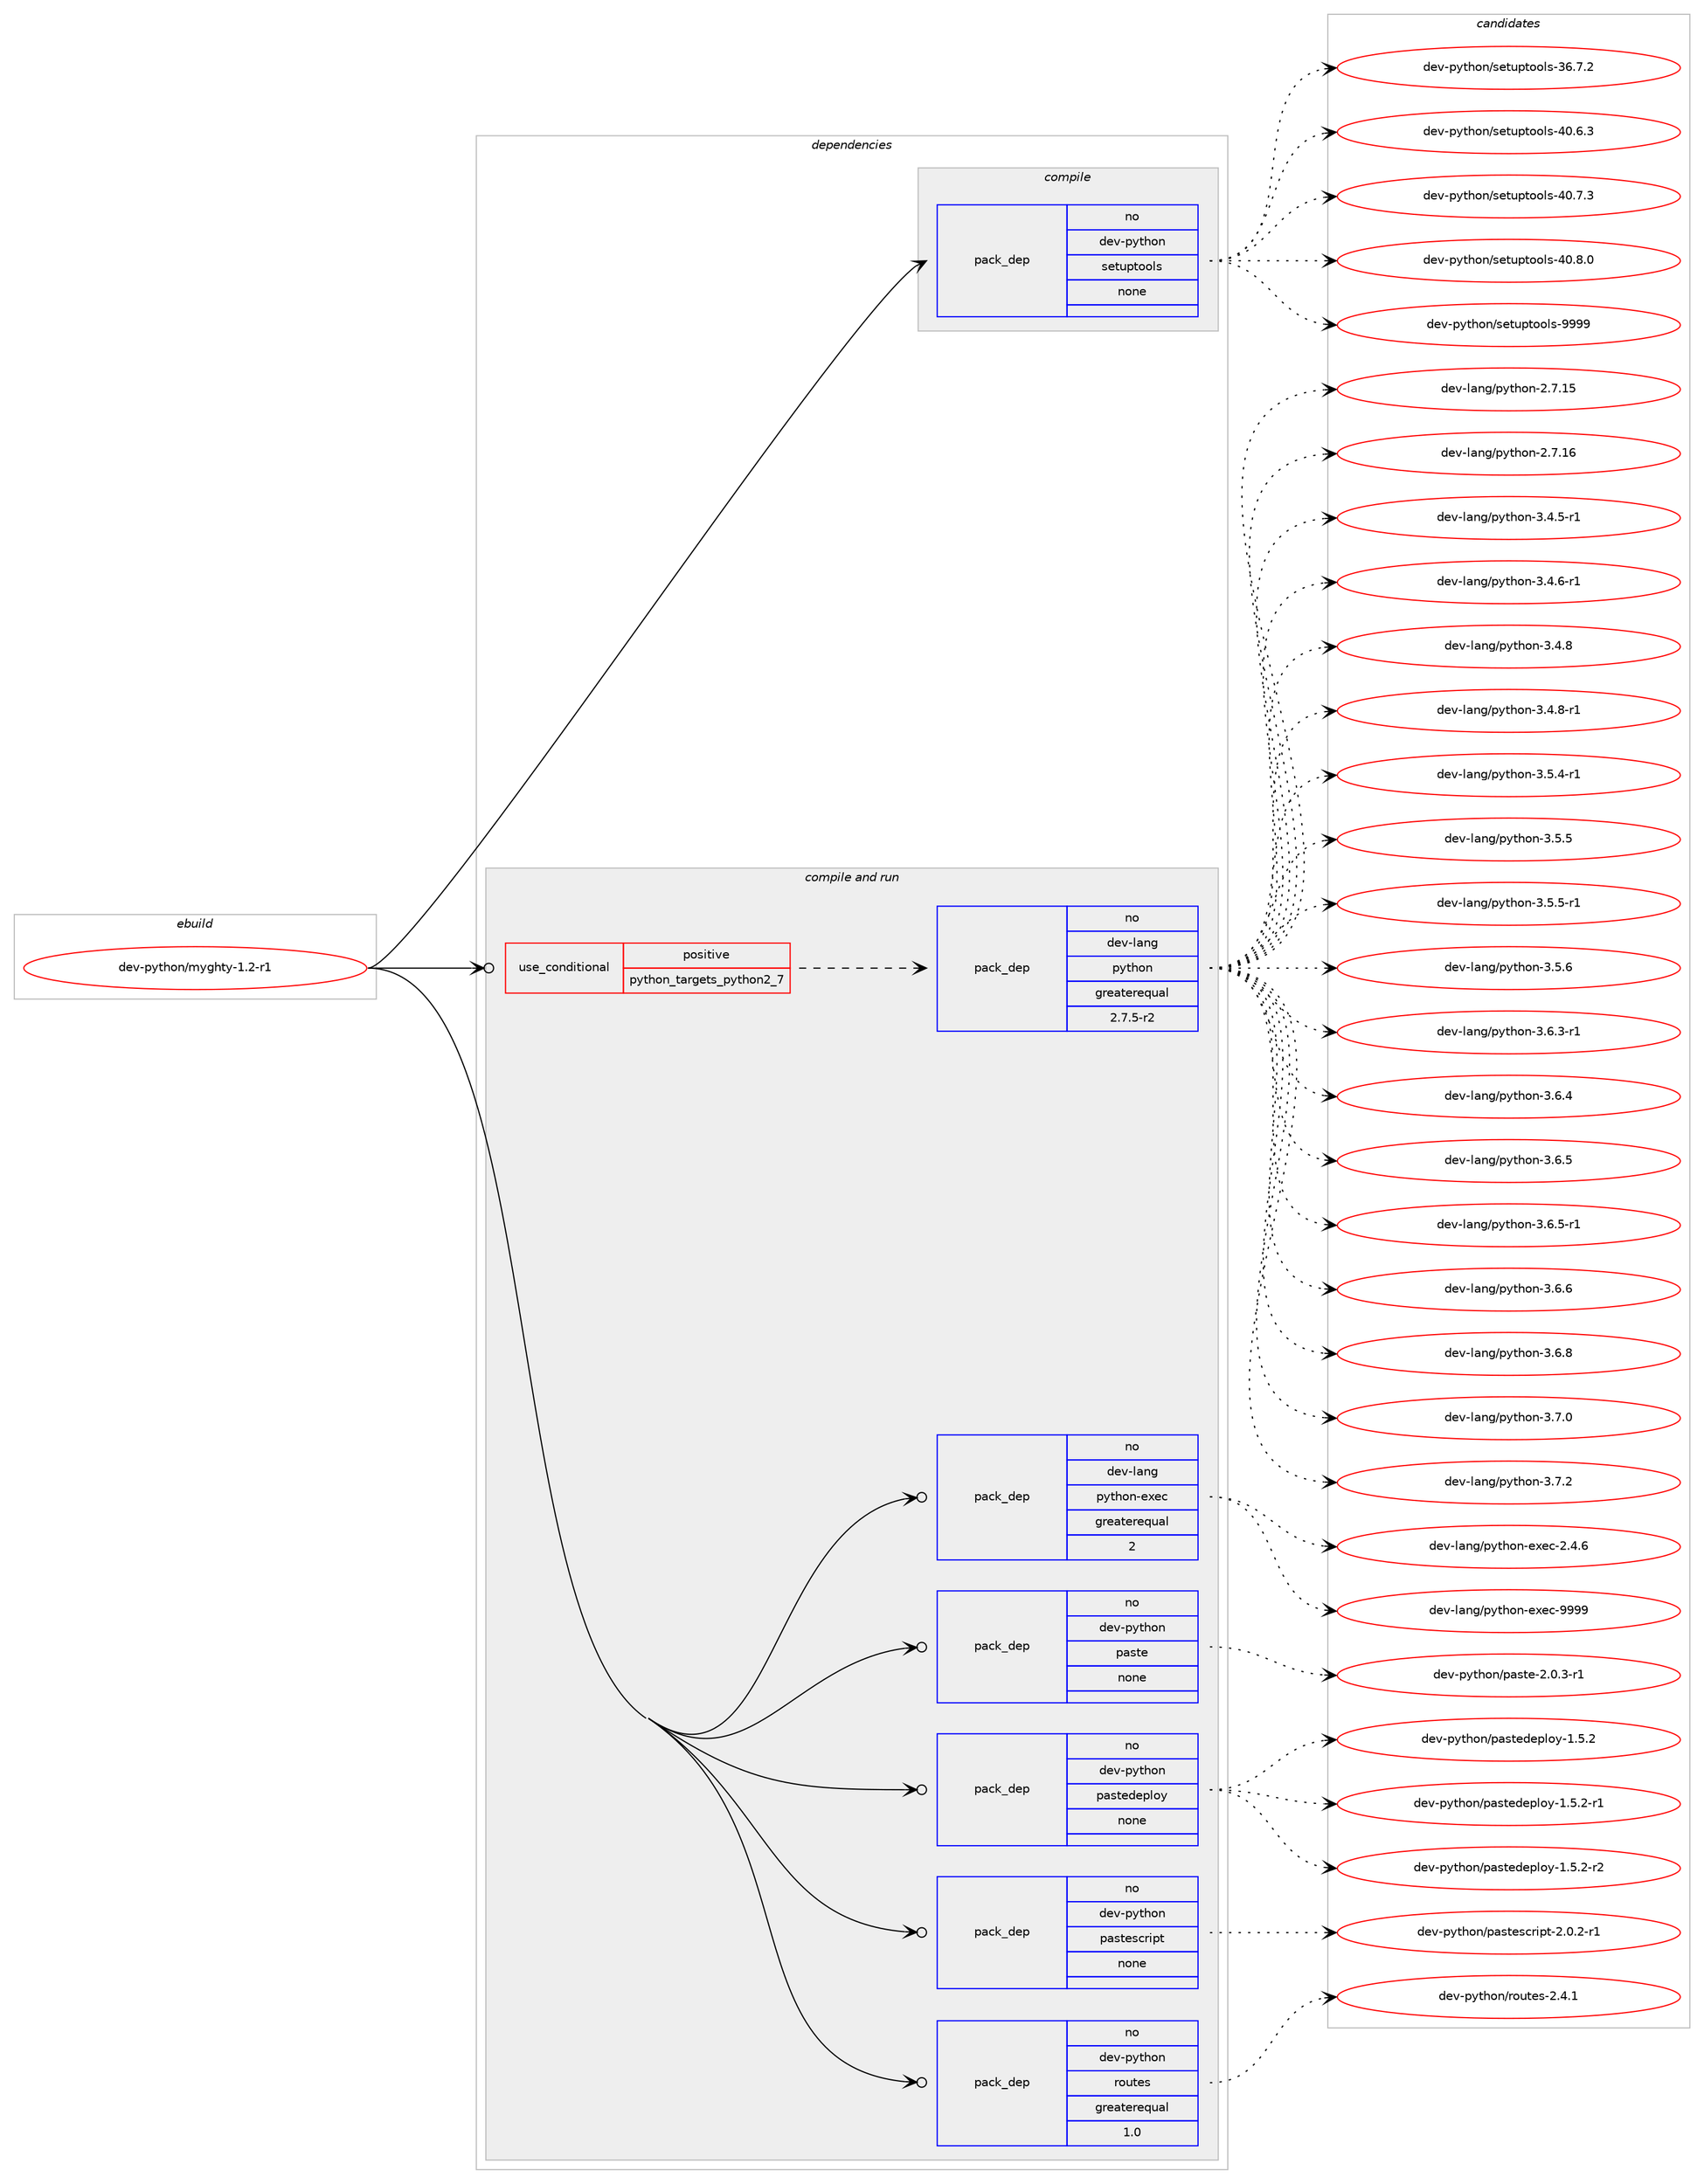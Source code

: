 digraph prolog {

# *************
# Graph options
# *************

newrank=true;
concentrate=true;
compound=true;
graph [rankdir=LR,fontname=Helvetica,fontsize=10,ranksep=1.5];#, ranksep=2.5, nodesep=0.2];
edge  [arrowhead=vee];
node  [fontname=Helvetica,fontsize=10];

# **********
# The ebuild
# **********

subgraph cluster_leftcol {
color=gray;
rank=same;
label=<<i>ebuild</i>>;
id [label="dev-python/myghty-1.2-r1", color=red, width=4, href="../dev-python/myghty-1.2-r1.svg"];
}

# ****************
# The dependencies
# ****************

subgraph cluster_midcol {
color=gray;
label=<<i>dependencies</i>>;
subgraph cluster_compile {
fillcolor="#eeeeee";
style=filled;
label=<<i>compile</i>>;
subgraph pack1018621 {
dependency1419674 [label=<<TABLE BORDER="0" CELLBORDER="1" CELLSPACING="0" CELLPADDING="4" WIDTH="220"><TR><TD ROWSPAN="6" CELLPADDING="30">pack_dep</TD></TR><TR><TD WIDTH="110">no</TD></TR><TR><TD>dev-python</TD></TR><TR><TD>setuptools</TD></TR><TR><TD>none</TD></TR><TR><TD></TD></TR></TABLE>>, shape=none, color=blue];
}
id:e -> dependency1419674:w [weight=20,style="solid",arrowhead="vee"];
}
subgraph cluster_compileandrun {
fillcolor="#eeeeee";
style=filled;
label=<<i>compile and run</i>>;
subgraph cond377779 {
dependency1419675 [label=<<TABLE BORDER="0" CELLBORDER="1" CELLSPACING="0" CELLPADDING="4"><TR><TD ROWSPAN="3" CELLPADDING="10">use_conditional</TD></TR><TR><TD>positive</TD></TR><TR><TD>python_targets_python2_7</TD></TR></TABLE>>, shape=none, color=red];
subgraph pack1018622 {
dependency1419676 [label=<<TABLE BORDER="0" CELLBORDER="1" CELLSPACING="0" CELLPADDING="4" WIDTH="220"><TR><TD ROWSPAN="6" CELLPADDING="30">pack_dep</TD></TR><TR><TD WIDTH="110">no</TD></TR><TR><TD>dev-lang</TD></TR><TR><TD>python</TD></TR><TR><TD>greaterequal</TD></TR><TR><TD>2.7.5-r2</TD></TR></TABLE>>, shape=none, color=blue];
}
dependency1419675:e -> dependency1419676:w [weight=20,style="dashed",arrowhead="vee"];
}
id:e -> dependency1419675:w [weight=20,style="solid",arrowhead="odotvee"];
subgraph pack1018623 {
dependency1419677 [label=<<TABLE BORDER="0" CELLBORDER="1" CELLSPACING="0" CELLPADDING="4" WIDTH="220"><TR><TD ROWSPAN="6" CELLPADDING="30">pack_dep</TD></TR><TR><TD WIDTH="110">no</TD></TR><TR><TD>dev-lang</TD></TR><TR><TD>python-exec</TD></TR><TR><TD>greaterequal</TD></TR><TR><TD>2</TD></TR></TABLE>>, shape=none, color=blue];
}
id:e -> dependency1419677:w [weight=20,style="solid",arrowhead="odotvee"];
subgraph pack1018624 {
dependency1419678 [label=<<TABLE BORDER="0" CELLBORDER="1" CELLSPACING="0" CELLPADDING="4" WIDTH="220"><TR><TD ROWSPAN="6" CELLPADDING="30">pack_dep</TD></TR><TR><TD WIDTH="110">no</TD></TR><TR><TD>dev-python</TD></TR><TR><TD>paste</TD></TR><TR><TD>none</TD></TR><TR><TD></TD></TR></TABLE>>, shape=none, color=blue];
}
id:e -> dependency1419678:w [weight=20,style="solid",arrowhead="odotvee"];
subgraph pack1018625 {
dependency1419679 [label=<<TABLE BORDER="0" CELLBORDER="1" CELLSPACING="0" CELLPADDING="4" WIDTH="220"><TR><TD ROWSPAN="6" CELLPADDING="30">pack_dep</TD></TR><TR><TD WIDTH="110">no</TD></TR><TR><TD>dev-python</TD></TR><TR><TD>pastedeploy</TD></TR><TR><TD>none</TD></TR><TR><TD></TD></TR></TABLE>>, shape=none, color=blue];
}
id:e -> dependency1419679:w [weight=20,style="solid",arrowhead="odotvee"];
subgraph pack1018626 {
dependency1419680 [label=<<TABLE BORDER="0" CELLBORDER="1" CELLSPACING="0" CELLPADDING="4" WIDTH="220"><TR><TD ROWSPAN="6" CELLPADDING="30">pack_dep</TD></TR><TR><TD WIDTH="110">no</TD></TR><TR><TD>dev-python</TD></TR><TR><TD>pastescript</TD></TR><TR><TD>none</TD></TR><TR><TD></TD></TR></TABLE>>, shape=none, color=blue];
}
id:e -> dependency1419680:w [weight=20,style="solid",arrowhead="odotvee"];
subgraph pack1018627 {
dependency1419681 [label=<<TABLE BORDER="0" CELLBORDER="1" CELLSPACING="0" CELLPADDING="4" WIDTH="220"><TR><TD ROWSPAN="6" CELLPADDING="30">pack_dep</TD></TR><TR><TD WIDTH="110">no</TD></TR><TR><TD>dev-python</TD></TR><TR><TD>routes</TD></TR><TR><TD>greaterequal</TD></TR><TR><TD>1.0</TD></TR></TABLE>>, shape=none, color=blue];
}
id:e -> dependency1419681:w [weight=20,style="solid",arrowhead="odotvee"];
}
subgraph cluster_run {
fillcolor="#eeeeee";
style=filled;
label=<<i>run</i>>;
}
}

# **************
# The candidates
# **************

subgraph cluster_choices {
rank=same;
color=gray;
label=<<i>candidates</i>>;

subgraph choice1018621 {
color=black;
nodesep=1;
choice100101118451121211161041111104711510111611711211611111110811545515446554650 [label="dev-python/setuptools-36.7.2", color=red, width=4,href="../dev-python/setuptools-36.7.2.svg"];
choice100101118451121211161041111104711510111611711211611111110811545524846544651 [label="dev-python/setuptools-40.6.3", color=red, width=4,href="../dev-python/setuptools-40.6.3.svg"];
choice100101118451121211161041111104711510111611711211611111110811545524846554651 [label="dev-python/setuptools-40.7.3", color=red, width=4,href="../dev-python/setuptools-40.7.3.svg"];
choice100101118451121211161041111104711510111611711211611111110811545524846564648 [label="dev-python/setuptools-40.8.0", color=red, width=4,href="../dev-python/setuptools-40.8.0.svg"];
choice10010111845112121116104111110471151011161171121161111111081154557575757 [label="dev-python/setuptools-9999", color=red, width=4,href="../dev-python/setuptools-9999.svg"];
dependency1419674:e -> choice100101118451121211161041111104711510111611711211611111110811545515446554650:w [style=dotted,weight="100"];
dependency1419674:e -> choice100101118451121211161041111104711510111611711211611111110811545524846544651:w [style=dotted,weight="100"];
dependency1419674:e -> choice100101118451121211161041111104711510111611711211611111110811545524846554651:w [style=dotted,weight="100"];
dependency1419674:e -> choice100101118451121211161041111104711510111611711211611111110811545524846564648:w [style=dotted,weight="100"];
dependency1419674:e -> choice10010111845112121116104111110471151011161171121161111111081154557575757:w [style=dotted,weight="100"];
}
subgraph choice1018622 {
color=black;
nodesep=1;
choice10010111845108971101034711212111610411111045504655464953 [label="dev-lang/python-2.7.15", color=red, width=4,href="../dev-lang/python-2.7.15.svg"];
choice10010111845108971101034711212111610411111045504655464954 [label="dev-lang/python-2.7.16", color=red, width=4,href="../dev-lang/python-2.7.16.svg"];
choice1001011184510897110103471121211161041111104551465246534511449 [label="dev-lang/python-3.4.5-r1", color=red, width=4,href="../dev-lang/python-3.4.5-r1.svg"];
choice1001011184510897110103471121211161041111104551465246544511449 [label="dev-lang/python-3.4.6-r1", color=red, width=4,href="../dev-lang/python-3.4.6-r1.svg"];
choice100101118451089711010347112121116104111110455146524656 [label="dev-lang/python-3.4.8", color=red, width=4,href="../dev-lang/python-3.4.8.svg"];
choice1001011184510897110103471121211161041111104551465246564511449 [label="dev-lang/python-3.4.8-r1", color=red, width=4,href="../dev-lang/python-3.4.8-r1.svg"];
choice1001011184510897110103471121211161041111104551465346524511449 [label="dev-lang/python-3.5.4-r1", color=red, width=4,href="../dev-lang/python-3.5.4-r1.svg"];
choice100101118451089711010347112121116104111110455146534653 [label="dev-lang/python-3.5.5", color=red, width=4,href="../dev-lang/python-3.5.5.svg"];
choice1001011184510897110103471121211161041111104551465346534511449 [label="dev-lang/python-3.5.5-r1", color=red, width=4,href="../dev-lang/python-3.5.5-r1.svg"];
choice100101118451089711010347112121116104111110455146534654 [label="dev-lang/python-3.5.6", color=red, width=4,href="../dev-lang/python-3.5.6.svg"];
choice1001011184510897110103471121211161041111104551465446514511449 [label="dev-lang/python-3.6.3-r1", color=red, width=4,href="../dev-lang/python-3.6.3-r1.svg"];
choice100101118451089711010347112121116104111110455146544652 [label="dev-lang/python-3.6.4", color=red, width=4,href="../dev-lang/python-3.6.4.svg"];
choice100101118451089711010347112121116104111110455146544653 [label="dev-lang/python-3.6.5", color=red, width=4,href="../dev-lang/python-3.6.5.svg"];
choice1001011184510897110103471121211161041111104551465446534511449 [label="dev-lang/python-3.6.5-r1", color=red, width=4,href="../dev-lang/python-3.6.5-r1.svg"];
choice100101118451089711010347112121116104111110455146544654 [label="dev-lang/python-3.6.6", color=red, width=4,href="../dev-lang/python-3.6.6.svg"];
choice100101118451089711010347112121116104111110455146544656 [label="dev-lang/python-3.6.8", color=red, width=4,href="../dev-lang/python-3.6.8.svg"];
choice100101118451089711010347112121116104111110455146554648 [label="dev-lang/python-3.7.0", color=red, width=4,href="../dev-lang/python-3.7.0.svg"];
choice100101118451089711010347112121116104111110455146554650 [label="dev-lang/python-3.7.2", color=red, width=4,href="../dev-lang/python-3.7.2.svg"];
dependency1419676:e -> choice10010111845108971101034711212111610411111045504655464953:w [style=dotted,weight="100"];
dependency1419676:e -> choice10010111845108971101034711212111610411111045504655464954:w [style=dotted,weight="100"];
dependency1419676:e -> choice1001011184510897110103471121211161041111104551465246534511449:w [style=dotted,weight="100"];
dependency1419676:e -> choice1001011184510897110103471121211161041111104551465246544511449:w [style=dotted,weight="100"];
dependency1419676:e -> choice100101118451089711010347112121116104111110455146524656:w [style=dotted,weight="100"];
dependency1419676:e -> choice1001011184510897110103471121211161041111104551465246564511449:w [style=dotted,weight="100"];
dependency1419676:e -> choice1001011184510897110103471121211161041111104551465346524511449:w [style=dotted,weight="100"];
dependency1419676:e -> choice100101118451089711010347112121116104111110455146534653:w [style=dotted,weight="100"];
dependency1419676:e -> choice1001011184510897110103471121211161041111104551465346534511449:w [style=dotted,weight="100"];
dependency1419676:e -> choice100101118451089711010347112121116104111110455146534654:w [style=dotted,weight="100"];
dependency1419676:e -> choice1001011184510897110103471121211161041111104551465446514511449:w [style=dotted,weight="100"];
dependency1419676:e -> choice100101118451089711010347112121116104111110455146544652:w [style=dotted,weight="100"];
dependency1419676:e -> choice100101118451089711010347112121116104111110455146544653:w [style=dotted,weight="100"];
dependency1419676:e -> choice1001011184510897110103471121211161041111104551465446534511449:w [style=dotted,weight="100"];
dependency1419676:e -> choice100101118451089711010347112121116104111110455146544654:w [style=dotted,weight="100"];
dependency1419676:e -> choice100101118451089711010347112121116104111110455146544656:w [style=dotted,weight="100"];
dependency1419676:e -> choice100101118451089711010347112121116104111110455146554648:w [style=dotted,weight="100"];
dependency1419676:e -> choice100101118451089711010347112121116104111110455146554650:w [style=dotted,weight="100"];
}
subgraph choice1018623 {
color=black;
nodesep=1;
choice1001011184510897110103471121211161041111104510112010199455046524654 [label="dev-lang/python-exec-2.4.6", color=red, width=4,href="../dev-lang/python-exec-2.4.6.svg"];
choice10010111845108971101034711212111610411111045101120101994557575757 [label="dev-lang/python-exec-9999", color=red, width=4,href="../dev-lang/python-exec-9999.svg"];
dependency1419677:e -> choice1001011184510897110103471121211161041111104510112010199455046524654:w [style=dotted,weight="100"];
dependency1419677:e -> choice10010111845108971101034711212111610411111045101120101994557575757:w [style=dotted,weight="100"];
}
subgraph choice1018624 {
color=black;
nodesep=1;
choice1001011184511212111610411111047112971151161014550464846514511449 [label="dev-python/paste-2.0.3-r1", color=red, width=4,href="../dev-python/paste-2.0.3-r1.svg"];
dependency1419678:e -> choice1001011184511212111610411111047112971151161014550464846514511449:w [style=dotted,weight="100"];
}
subgraph choice1018625 {
color=black;
nodesep=1;
choice100101118451121211161041111104711297115116101100101112108111121454946534650 [label="dev-python/pastedeploy-1.5.2", color=red, width=4,href="../dev-python/pastedeploy-1.5.2.svg"];
choice1001011184511212111610411111047112971151161011001011121081111214549465346504511449 [label="dev-python/pastedeploy-1.5.2-r1", color=red, width=4,href="../dev-python/pastedeploy-1.5.2-r1.svg"];
choice1001011184511212111610411111047112971151161011001011121081111214549465346504511450 [label="dev-python/pastedeploy-1.5.2-r2", color=red, width=4,href="../dev-python/pastedeploy-1.5.2-r2.svg"];
dependency1419679:e -> choice100101118451121211161041111104711297115116101100101112108111121454946534650:w [style=dotted,weight="100"];
dependency1419679:e -> choice1001011184511212111610411111047112971151161011001011121081111214549465346504511449:w [style=dotted,weight="100"];
dependency1419679:e -> choice1001011184511212111610411111047112971151161011001011121081111214549465346504511450:w [style=dotted,weight="100"];
}
subgraph choice1018626 {
color=black;
nodesep=1;
choice100101118451121211161041111104711297115116101115991141051121164550464846504511449 [label="dev-python/pastescript-2.0.2-r1", color=red, width=4,href="../dev-python/pastescript-2.0.2-r1.svg"];
dependency1419680:e -> choice100101118451121211161041111104711297115116101115991141051121164550464846504511449:w [style=dotted,weight="100"];
}
subgraph choice1018627 {
color=black;
nodesep=1;
choice1001011184511212111610411111047114111117116101115455046524649 [label="dev-python/routes-2.4.1", color=red, width=4,href="../dev-python/routes-2.4.1.svg"];
dependency1419681:e -> choice1001011184511212111610411111047114111117116101115455046524649:w [style=dotted,weight="100"];
}
}

}
